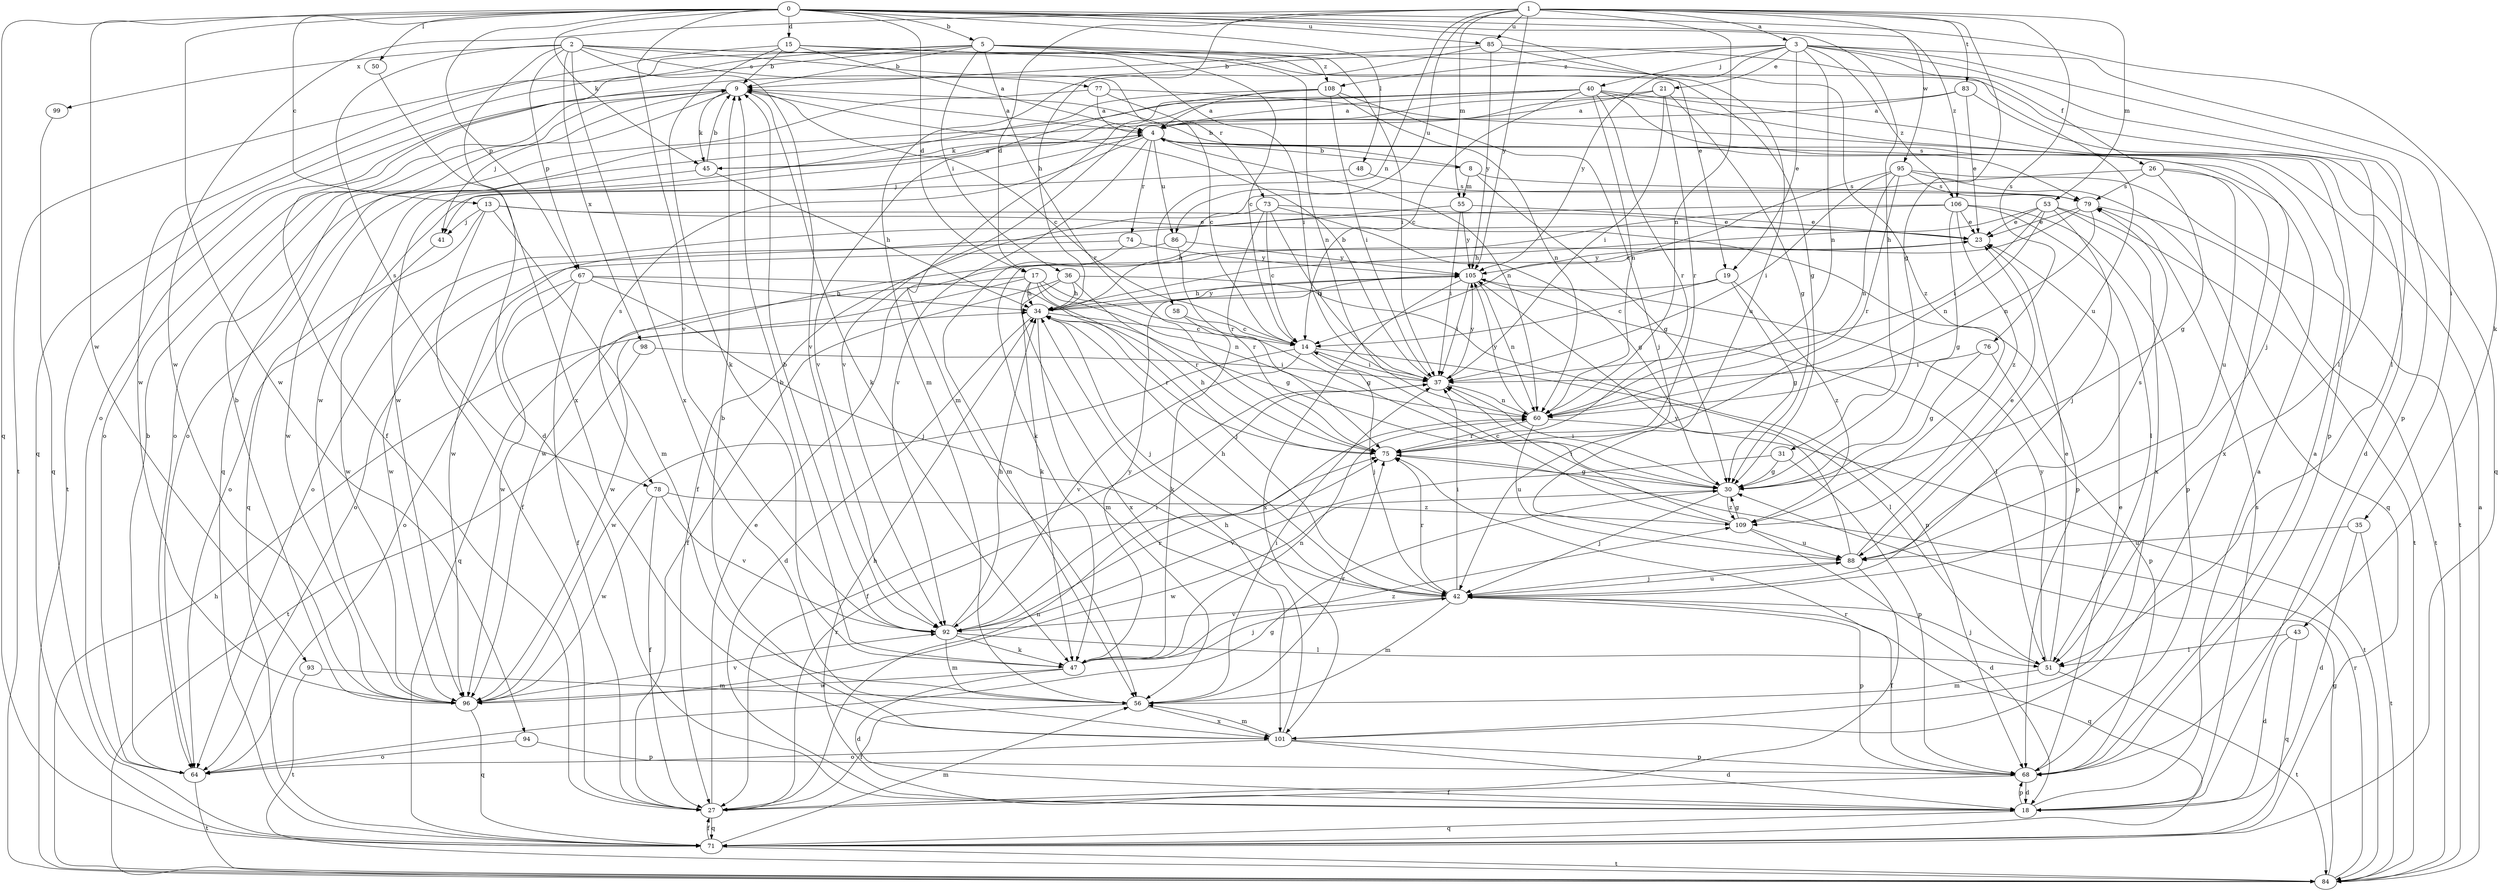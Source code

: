 strict digraph  {
0;
1;
2;
3;
4;
5;
8;
9;
13;
14;
15;
17;
18;
19;
21;
23;
26;
27;
30;
31;
34;
35;
36;
37;
40;
41;
42;
43;
45;
47;
48;
50;
51;
53;
55;
56;
58;
60;
64;
67;
68;
71;
73;
74;
75;
76;
77;
78;
79;
83;
84;
85;
86;
88;
92;
93;
94;
95;
96;
98;
99;
101;
105;
106;
108;
109;
0 -> 5  [label=b];
0 -> 13  [label=c];
0 -> 15  [label=d];
0 -> 17  [label=d];
0 -> 19  [label=e];
0 -> 31  [label=h];
0 -> 43  [label=k];
0 -> 45  [label=k];
0 -> 48  [label=l];
0 -> 50  [label=l];
0 -> 67  [label=p];
0 -> 71  [label=q];
0 -> 85  [label=u];
0 -> 92  [label=v];
0 -> 93  [label=w];
0 -> 94  [label=w];
0 -> 106  [label=z];
1 -> 3  [label=a];
1 -> 17  [label=d];
1 -> 30  [label=g];
1 -> 34  [label=h];
1 -> 53  [label=m];
1 -> 55  [label=m];
1 -> 58  [label=n];
1 -> 60  [label=n];
1 -> 76  [label=s];
1 -> 83  [label=t];
1 -> 85  [label=u];
1 -> 86  [label=u];
1 -> 95  [label=w];
1 -> 96  [label=w];
1 -> 105  [label=y];
2 -> 18  [label=d];
2 -> 30  [label=g];
2 -> 51  [label=l];
2 -> 67  [label=p];
2 -> 73  [label=r];
2 -> 77  [label=s];
2 -> 78  [label=s];
2 -> 92  [label=v];
2 -> 98  [label=x];
2 -> 99  [label=x];
2 -> 101  [label=x];
3 -> 19  [label=e];
3 -> 21  [label=e];
3 -> 26  [label=f];
3 -> 35  [label=i];
3 -> 40  [label=j];
3 -> 51  [label=l];
3 -> 60  [label=n];
3 -> 64  [label=o];
3 -> 68  [label=p];
3 -> 105  [label=y];
3 -> 106  [label=z];
3 -> 108  [label=z];
4 -> 8  [label=b];
4 -> 41  [label=j];
4 -> 45  [label=k];
4 -> 60  [label=n];
4 -> 74  [label=r];
4 -> 78  [label=s];
4 -> 86  [label=u];
4 -> 92  [label=v];
5 -> 9  [label=b];
5 -> 14  [label=c];
5 -> 27  [label=f];
5 -> 36  [label=i];
5 -> 37  [label=i];
5 -> 60  [label=n];
5 -> 71  [label=q];
5 -> 75  [label=r];
5 -> 84  [label=t];
5 -> 108  [label=z];
8 -> 9  [label=b];
8 -> 30  [label=g];
8 -> 55  [label=m];
8 -> 79  [label=s];
9 -> 4  [label=a];
9 -> 14  [label=c];
9 -> 41  [label=j];
9 -> 45  [label=k];
9 -> 47  [label=k];
9 -> 64  [label=o];
9 -> 84  [label=t];
13 -> 23  [label=e];
13 -> 27  [label=f];
13 -> 41  [label=j];
13 -> 56  [label=m];
13 -> 64  [label=o];
13 -> 68  [label=p];
14 -> 37  [label=i];
14 -> 42  [label=j];
14 -> 51  [label=l];
14 -> 92  [label=v];
14 -> 96  [label=w];
15 -> 4  [label=a];
15 -> 9  [label=b];
15 -> 37  [label=i];
15 -> 47  [label=k];
15 -> 88  [label=u];
15 -> 96  [label=w];
17 -> 30  [label=g];
17 -> 34  [label=h];
17 -> 42  [label=j];
17 -> 60  [label=n];
17 -> 71  [label=q];
17 -> 96  [label=w];
17 -> 101  [label=x];
18 -> 4  [label=a];
18 -> 34  [label=h];
18 -> 68  [label=p];
18 -> 71  [label=q];
18 -> 79  [label=s];
19 -> 14  [label=c];
19 -> 30  [label=g];
19 -> 34  [label=h];
19 -> 109  [label=z];
21 -> 4  [label=a];
21 -> 30  [label=g];
21 -> 37  [label=i];
21 -> 75  [label=r];
21 -> 92  [label=v];
23 -> 105  [label=y];
26 -> 27  [label=f];
26 -> 30  [label=g];
26 -> 79  [label=s];
26 -> 88  [label=u];
26 -> 101  [label=x];
27 -> 23  [label=e];
27 -> 60  [label=n];
27 -> 71  [label=q];
27 -> 75  [label=r];
30 -> 37  [label=i];
30 -> 42  [label=j];
30 -> 96  [label=w];
30 -> 109  [label=z];
31 -> 30  [label=g];
31 -> 68  [label=p];
31 -> 92  [label=v];
34 -> 14  [label=c];
34 -> 18  [label=d];
34 -> 42  [label=j];
34 -> 56  [label=m];
34 -> 75  [label=r];
34 -> 105  [label=y];
35 -> 18  [label=d];
35 -> 84  [label=t];
35 -> 88  [label=u];
36 -> 27  [label=f];
36 -> 34  [label=h];
36 -> 47  [label=k];
36 -> 68  [label=p];
36 -> 75  [label=r];
37 -> 9  [label=b];
37 -> 27  [label=f];
37 -> 60  [label=n];
37 -> 105  [label=y];
40 -> 4  [label=a];
40 -> 14  [label=c];
40 -> 18  [label=d];
40 -> 42  [label=j];
40 -> 56  [label=m];
40 -> 60  [label=n];
40 -> 64  [label=o];
40 -> 75  [label=r];
40 -> 79  [label=s];
40 -> 96  [label=w];
41 -> 96  [label=w];
42 -> 34  [label=h];
42 -> 37  [label=i];
42 -> 56  [label=m];
42 -> 68  [label=p];
42 -> 71  [label=q];
42 -> 75  [label=r];
42 -> 88  [label=u];
42 -> 92  [label=v];
43 -> 18  [label=d];
43 -> 51  [label=l];
43 -> 71  [label=q];
45 -> 4  [label=a];
45 -> 9  [label=b];
45 -> 34  [label=h];
45 -> 96  [label=w];
47 -> 9  [label=b];
47 -> 18  [label=d];
47 -> 42  [label=j];
47 -> 60  [label=n];
47 -> 96  [label=w];
47 -> 105  [label=y];
47 -> 109  [label=z];
48 -> 71  [label=q];
48 -> 79  [label=s];
50 -> 101  [label=x];
51 -> 23  [label=e];
51 -> 42  [label=j];
51 -> 56  [label=m];
51 -> 84  [label=t];
51 -> 105  [label=y];
53 -> 23  [label=e];
53 -> 34  [label=h];
53 -> 37  [label=i];
53 -> 42  [label=j];
53 -> 60  [label=n];
53 -> 84  [label=t];
53 -> 101  [label=x];
55 -> 23  [label=e];
55 -> 37  [label=i];
55 -> 96  [label=w];
55 -> 105  [label=y];
56 -> 27  [label=f];
56 -> 37  [label=i];
56 -> 75  [label=r];
56 -> 101  [label=x];
58 -> 14  [label=c];
58 -> 47  [label=k];
60 -> 75  [label=r];
60 -> 84  [label=t];
60 -> 88  [label=u];
60 -> 105  [label=y];
64 -> 9  [label=b];
64 -> 30  [label=g];
64 -> 84  [label=t];
67 -> 27  [label=f];
67 -> 30  [label=g];
67 -> 34  [label=h];
67 -> 42  [label=j];
67 -> 64  [label=o];
67 -> 96  [label=w];
68 -> 4  [label=a];
68 -> 18  [label=d];
68 -> 23  [label=e];
68 -> 27  [label=f];
68 -> 75  [label=r];
71 -> 27  [label=f];
71 -> 56  [label=m];
71 -> 84  [label=t];
73 -> 14  [label=c];
73 -> 23  [label=e];
73 -> 30  [label=g];
73 -> 34  [label=h];
73 -> 37  [label=i];
73 -> 75  [label=r];
74 -> 56  [label=m];
74 -> 96  [label=w];
74 -> 105  [label=y];
75 -> 30  [label=g];
75 -> 34  [label=h];
76 -> 30  [label=g];
76 -> 37  [label=i];
76 -> 68  [label=p];
77 -> 4  [label=a];
77 -> 14  [label=c];
77 -> 68  [label=p];
77 -> 71  [label=q];
78 -> 27  [label=f];
78 -> 92  [label=v];
78 -> 96  [label=w];
78 -> 109  [label=z];
79 -> 23  [label=e];
79 -> 47  [label=k];
79 -> 60  [label=n];
79 -> 84  [label=t];
83 -> 4  [label=a];
83 -> 23  [label=e];
83 -> 64  [label=o];
83 -> 71  [label=q];
84 -> 4  [label=a];
84 -> 30  [label=g];
84 -> 34  [label=h];
84 -> 75  [label=r];
85 -> 9  [label=b];
85 -> 56  [label=m];
85 -> 88  [label=u];
85 -> 105  [label=y];
85 -> 109  [label=z];
86 -> 64  [label=o];
86 -> 75  [label=r];
86 -> 105  [label=y];
88 -> 23  [label=e];
88 -> 27  [label=f];
88 -> 42  [label=j];
88 -> 79  [label=s];
88 -> 105  [label=y];
92 -> 9  [label=b];
92 -> 34  [label=h];
92 -> 37  [label=i];
92 -> 47  [label=k];
92 -> 51  [label=l];
92 -> 56  [label=m];
92 -> 75  [label=r];
93 -> 56  [label=m];
93 -> 84  [label=t];
94 -> 64  [label=o];
94 -> 68  [label=p];
95 -> 14  [label=c];
95 -> 37  [label=i];
95 -> 60  [label=n];
95 -> 71  [label=q];
95 -> 75  [label=r];
95 -> 79  [label=s];
95 -> 84  [label=t];
96 -> 9  [label=b];
96 -> 71  [label=q];
96 -> 92  [label=v];
98 -> 37  [label=i];
98 -> 84  [label=t];
99 -> 71  [label=q];
101 -> 9  [label=b];
101 -> 18  [label=d];
101 -> 34  [label=h];
101 -> 56  [label=m];
101 -> 64  [label=o];
101 -> 68  [label=p];
105 -> 34  [label=h];
105 -> 37  [label=i];
105 -> 51  [label=l];
105 -> 60  [label=n];
105 -> 101  [label=x];
106 -> 23  [label=e];
106 -> 30  [label=g];
106 -> 51  [label=l];
106 -> 64  [label=o];
106 -> 68  [label=p];
106 -> 96  [label=w];
106 -> 109  [label=z];
108 -> 4  [label=a];
108 -> 37  [label=i];
108 -> 42  [label=j];
108 -> 60  [label=n];
108 -> 92  [label=v];
108 -> 96  [label=w];
109 -> 14  [label=c];
109 -> 18  [label=d];
109 -> 30  [label=g];
109 -> 37  [label=i];
109 -> 88  [label=u];
}
